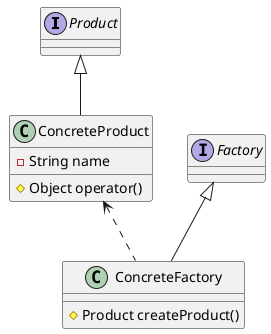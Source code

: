 @startuml

interface Product

class ConcreteProduct {
    - String name
    # Object operator()
}

Product <|-- ConcreteProduct

interface Factory

class ConcreteFactory {
    # Product createProduct()
}

Factory <|-- ConcreteFactory

ConcreteProduct <.. ConcreteFactory

@enduml